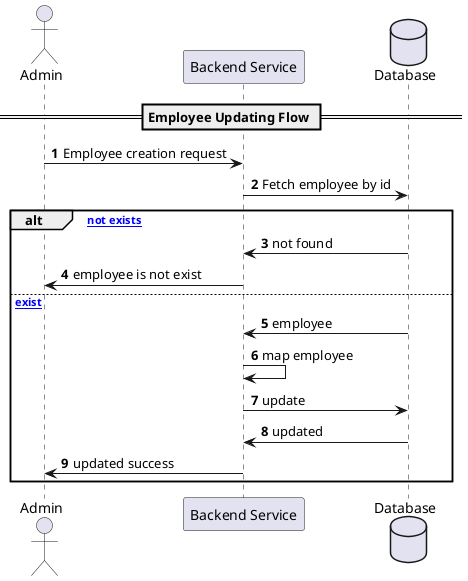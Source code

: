 @startuml
autonumber

actor Admin as "Admin"
participant Backend as "Backend Service"
database DB as "Database"

== Employee Updating Flow ==
Admin -> Backend: Employee creation request
Backend -> DB: Fetch employee by id
alt [employee not exists]
    DB -> Backend: not found
    Backend -> Admin: employee is not exist
else [employee exist]
    DB -> Backend: employee
    Backend -> Backend: map employee
    Backend -> DB: update
    DB -> Backend: updated
    Backend -> Admin: updated success
end
@enduml

